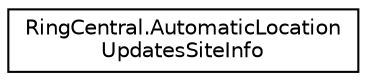 digraph "Graphical Class Hierarchy"
{
 // LATEX_PDF_SIZE
  edge [fontname="Helvetica",fontsize="10",labelfontname="Helvetica",labelfontsize="10"];
  node [fontname="Helvetica",fontsize="10",shape=record];
  rankdir="LR";
  Node0 [label="RingCentral.AutomaticLocation\lUpdatesSiteInfo",height=0.2,width=0.4,color="black", fillcolor="white", style="filled",URL="$classRingCentral_1_1AutomaticLocationUpdatesSiteInfo.html",tooltip="Site data. If multi-site feature is turned on for the account, then ID of a site must be specified...."];
}
